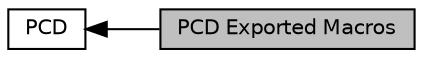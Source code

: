 digraph "PCD Exported Macros"
{
  edge [fontname="Helvetica",fontsize="10",labelfontname="Helvetica",labelfontsize="10"];
  node [fontname="Helvetica",fontsize="10",shape=record];
  rankdir=LR;
  Node0 [label="PCD Exported Macros",height=0.2,width=0.4,color="black", fillcolor="grey75", style="filled", fontcolor="black"];
  Node1 [label="PCD",height=0.2,width=0.4,color="black", fillcolor="white", style="filled",URL="$group___p_c_d.html",tooltip="PCD HAL module driver. "];
  Node1->Node0 [shape=plaintext, dir="back", style="solid"];
}
